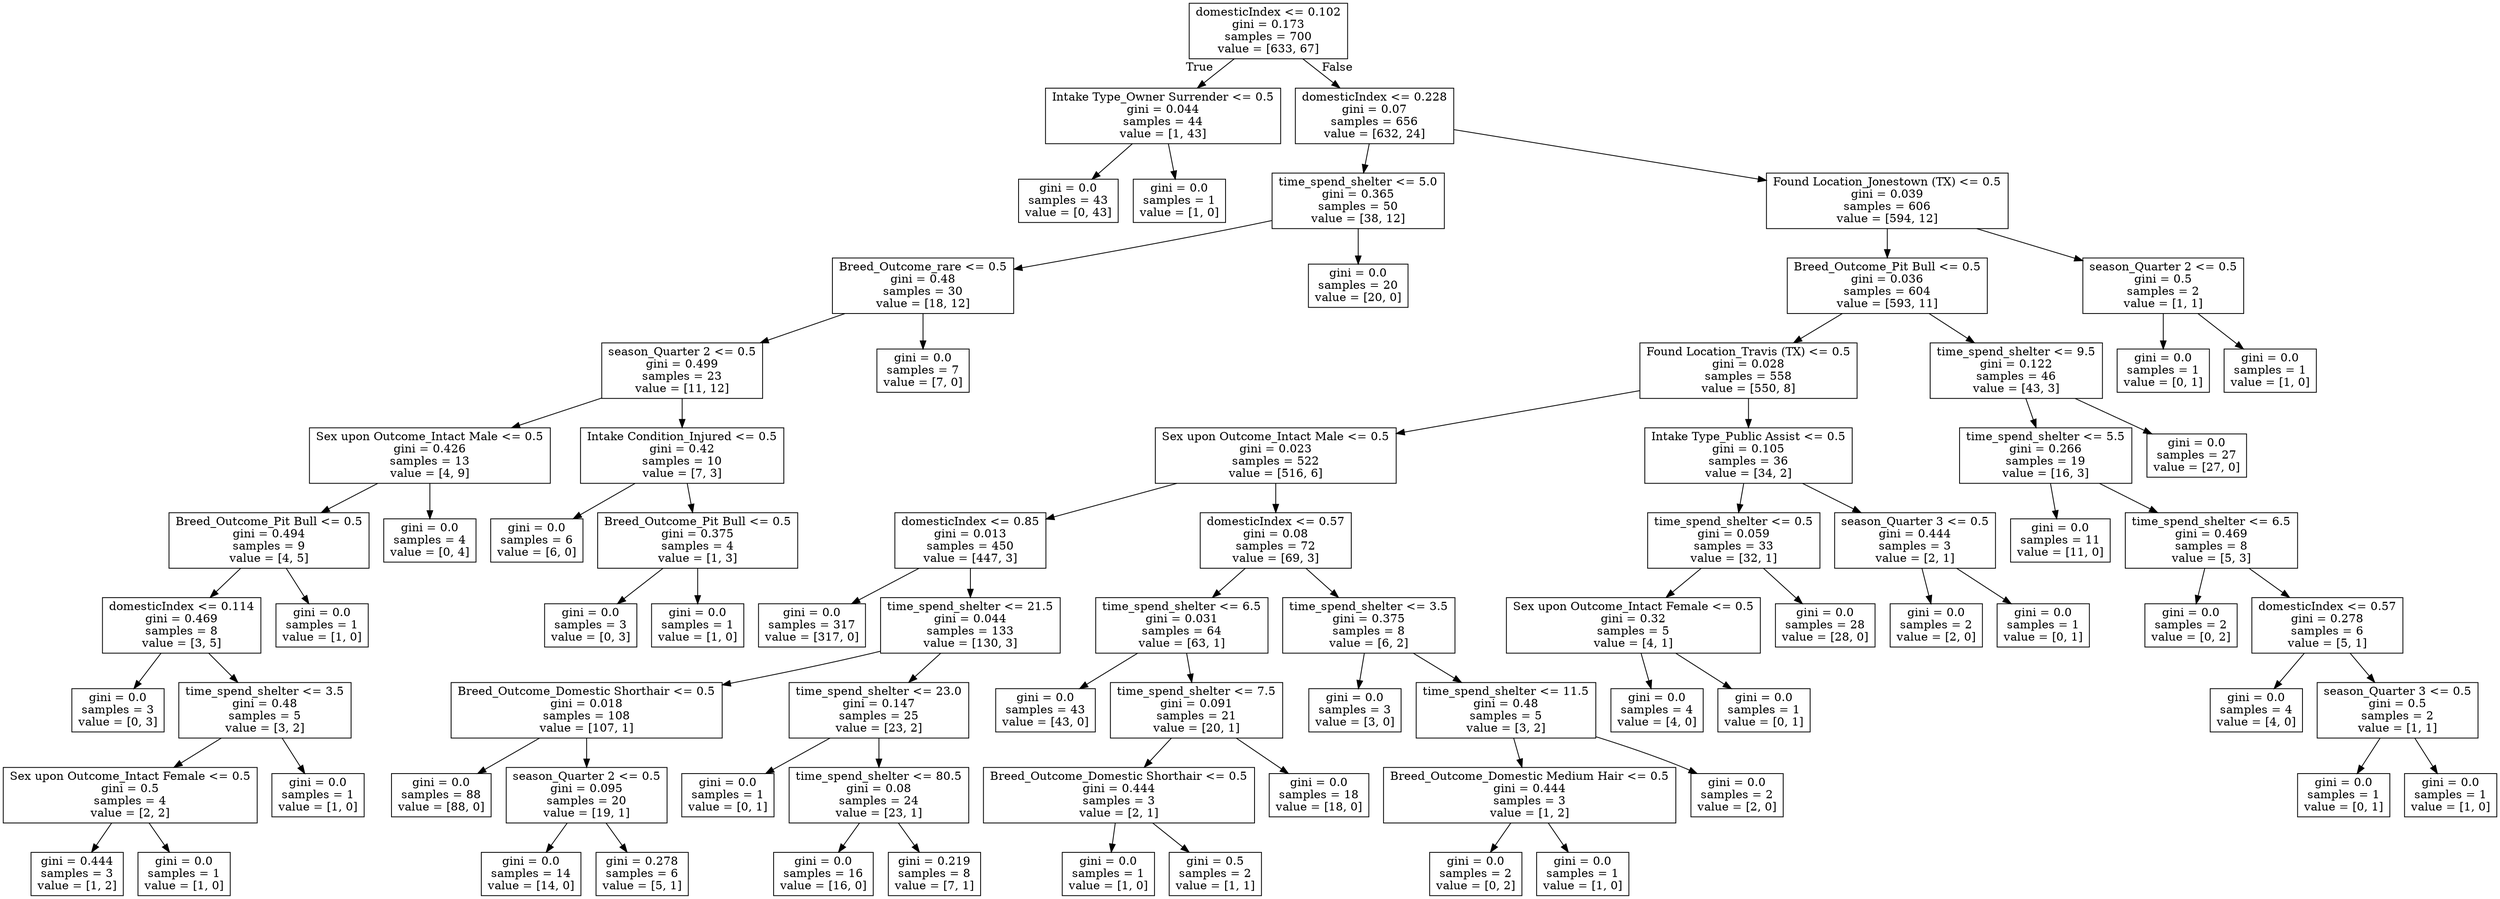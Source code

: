 digraph Tree {
node [shape=box] ;
0 [label="domesticIndex <= 0.102\ngini = 0.173\nsamples = 700\nvalue = [633, 67]"] ;
1 [label="Intake Type_Owner Surrender <= 0.5\ngini = 0.044\nsamples = 44\nvalue = [1, 43]"] ;
0 -> 1 [labeldistance=2.5, labelangle=45, headlabel="True"] ;
2 [label="gini = 0.0\nsamples = 43\nvalue = [0, 43]"] ;
1 -> 2 ;
3 [label="gini = 0.0\nsamples = 1\nvalue = [1, 0]"] ;
1 -> 3 ;
4 [label="domesticIndex <= 0.228\ngini = 0.07\nsamples = 656\nvalue = [632, 24]"] ;
0 -> 4 [labeldistance=2.5, labelangle=-45, headlabel="False"] ;
5 [label="time_spend_shelter <= 5.0\ngini = 0.365\nsamples = 50\nvalue = [38, 12]"] ;
4 -> 5 ;
6 [label="Breed_Outcome_rare <= 0.5\ngini = 0.48\nsamples = 30\nvalue = [18, 12]"] ;
5 -> 6 ;
7 [label="season_Quarter 2 <= 0.5\ngini = 0.499\nsamples = 23\nvalue = [11, 12]"] ;
6 -> 7 ;
8 [label="Sex upon Outcome_Intact Male <= 0.5\ngini = 0.426\nsamples = 13\nvalue = [4, 9]"] ;
7 -> 8 ;
9 [label="Breed_Outcome_Pit Bull <= 0.5\ngini = 0.494\nsamples = 9\nvalue = [4, 5]"] ;
8 -> 9 ;
10 [label="domesticIndex <= 0.114\ngini = 0.469\nsamples = 8\nvalue = [3, 5]"] ;
9 -> 10 ;
11 [label="gini = 0.0\nsamples = 3\nvalue = [0, 3]"] ;
10 -> 11 ;
12 [label="time_spend_shelter <= 3.5\ngini = 0.48\nsamples = 5\nvalue = [3, 2]"] ;
10 -> 12 ;
13 [label="Sex upon Outcome_Intact Female <= 0.5\ngini = 0.5\nsamples = 4\nvalue = [2, 2]"] ;
12 -> 13 ;
14 [label="gini = 0.444\nsamples = 3\nvalue = [1, 2]"] ;
13 -> 14 ;
15 [label="gini = 0.0\nsamples = 1\nvalue = [1, 0]"] ;
13 -> 15 ;
16 [label="gini = 0.0\nsamples = 1\nvalue = [1, 0]"] ;
12 -> 16 ;
17 [label="gini = 0.0\nsamples = 1\nvalue = [1, 0]"] ;
9 -> 17 ;
18 [label="gini = 0.0\nsamples = 4\nvalue = [0, 4]"] ;
8 -> 18 ;
19 [label="Intake Condition_Injured <= 0.5\ngini = 0.42\nsamples = 10\nvalue = [7, 3]"] ;
7 -> 19 ;
20 [label="gini = 0.0\nsamples = 6\nvalue = [6, 0]"] ;
19 -> 20 ;
21 [label="Breed_Outcome_Pit Bull <= 0.5\ngini = 0.375\nsamples = 4\nvalue = [1, 3]"] ;
19 -> 21 ;
22 [label="gini = 0.0\nsamples = 3\nvalue = [0, 3]"] ;
21 -> 22 ;
23 [label="gini = 0.0\nsamples = 1\nvalue = [1, 0]"] ;
21 -> 23 ;
24 [label="gini = 0.0\nsamples = 7\nvalue = [7, 0]"] ;
6 -> 24 ;
25 [label="gini = 0.0\nsamples = 20\nvalue = [20, 0]"] ;
5 -> 25 ;
26 [label="Found Location_Jonestown (TX) <= 0.5\ngini = 0.039\nsamples = 606\nvalue = [594, 12]"] ;
4 -> 26 ;
27 [label="Breed_Outcome_Pit Bull <= 0.5\ngini = 0.036\nsamples = 604\nvalue = [593, 11]"] ;
26 -> 27 ;
28 [label="Found Location_Travis (TX) <= 0.5\ngini = 0.028\nsamples = 558\nvalue = [550, 8]"] ;
27 -> 28 ;
29 [label="Sex upon Outcome_Intact Male <= 0.5\ngini = 0.023\nsamples = 522\nvalue = [516, 6]"] ;
28 -> 29 ;
30 [label="domesticIndex <= 0.85\ngini = 0.013\nsamples = 450\nvalue = [447, 3]"] ;
29 -> 30 ;
31 [label="gini = 0.0\nsamples = 317\nvalue = [317, 0]"] ;
30 -> 31 ;
32 [label="time_spend_shelter <= 21.5\ngini = 0.044\nsamples = 133\nvalue = [130, 3]"] ;
30 -> 32 ;
33 [label="Breed_Outcome_Domestic Shorthair <= 0.5\ngini = 0.018\nsamples = 108\nvalue = [107, 1]"] ;
32 -> 33 ;
34 [label="gini = 0.0\nsamples = 88\nvalue = [88, 0]"] ;
33 -> 34 ;
35 [label="season_Quarter 2 <= 0.5\ngini = 0.095\nsamples = 20\nvalue = [19, 1]"] ;
33 -> 35 ;
36 [label="gini = 0.0\nsamples = 14\nvalue = [14, 0]"] ;
35 -> 36 ;
37 [label="gini = 0.278\nsamples = 6\nvalue = [5, 1]"] ;
35 -> 37 ;
38 [label="time_spend_shelter <= 23.0\ngini = 0.147\nsamples = 25\nvalue = [23, 2]"] ;
32 -> 38 ;
39 [label="gini = 0.0\nsamples = 1\nvalue = [0, 1]"] ;
38 -> 39 ;
40 [label="time_spend_shelter <= 80.5\ngini = 0.08\nsamples = 24\nvalue = [23, 1]"] ;
38 -> 40 ;
41 [label="gini = 0.0\nsamples = 16\nvalue = [16, 0]"] ;
40 -> 41 ;
42 [label="gini = 0.219\nsamples = 8\nvalue = [7, 1]"] ;
40 -> 42 ;
43 [label="domesticIndex <= 0.57\ngini = 0.08\nsamples = 72\nvalue = [69, 3]"] ;
29 -> 43 ;
44 [label="time_spend_shelter <= 6.5\ngini = 0.031\nsamples = 64\nvalue = [63, 1]"] ;
43 -> 44 ;
45 [label="gini = 0.0\nsamples = 43\nvalue = [43, 0]"] ;
44 -> 45 ;
46 [label="time_spend_shelter <= 7.5\ngini = 0.091\nsamples = 21\nvalue = [20, 1]"] ;
44 -> 46 ;
47 [label="Breed_Outcome_Domestic Shorthair <= 0.5\ngini = 0.444\nsamples = 3\nvalue = [2, 1]"] ;
46 -> 47 ;
48 [label="gini = 0.0\nsamples = 1\nvalue = [1, 0]"] ;
47 -> 48 ;
49 [label="gini = 0.5\nsamples = 2\nvalue = [1, 1]"] ;
47 -> 49 ;
50 [label="gini = 0.0\nsamples = 18\nvalue = [18, 0]"] ;
46 -> 50 ;
51 [label="time_spend_shelter <= 3.5\ngini = 0.375\nsamples = 8\nvalue = [6, 2]"] ;
43 -> 51 ;
52 [label="gini = 0.0\nsamples = 3\nvalue = [3, 0]"] ;
51 -> 52 ;
53 [label="time_spend_shelter <= 11.5\ngini = 0.48\nsamples = 5\nvalue = [3, 2]"] ;
51 -> 53 ;
54 [label="Breed_Outcome_Domestic Medium Hair <= 0.5\ngini = 0.444\nsamples = 3\nvalue = [1, 2]"] ;
53 -> 54 ;
55 [label="gini = 0.0\nsamples = 2\nvalue = [0, 2]"] ;
54 -> 55 ;
56 [label="gini = 0.0\nsamples = 1\nvalue = [1, 0]"] ;
54 -> 56 ;
57 [label="gini = 0.0\nsamples = 2\nvalue = [2, 0]"] ;
53 -> 57 ;
58 [label="Intake Type_Public Assist <= 0.5\ngini = 0.105\nsamples = 36\nvalue = [34, 2]"] ;
28 -> 58 ;
59 [label="time_spend_shelter <= 0.5\ngini = 0.059\nsamples = 33\nvalue = [32, 1]"] ;
58 -> 59 ;
60 [label="Sex upon Outcome_Intact Female <= 0.5\ngini = 0.32\nsamples = 5\nvalue = [4, 1]"] ;
59 -> 60 ;
61 [label="gini = 0.0\nsamples = 4\nvalue = [4, 0]"] ;
60 -> 61 ;
62 [label="gini = 0.0\nsamples = 1\nvalue = [0, 1]"] ;
60 -> 62 ;
63 [label="gini = 0.0\nsamples = 28\nvalue = [28, 0]"] ;
59 -> 63 ;
64 [label="season_Quarter 3 <= 0.5\ngini = 0.444\nsamples = 3\nvalue = [2, 1]"] ;
58 -> 64 ;
65 [label="gini = 0.0\nsamples = 2\nvalue = [2, 0]"] ;
64 -> 65 ;
66 [label="gini = 0.0\nsamples = 1\nvalue = [0, 1]"] ;
64 -> 66 ;
67 [label="time_spend_shelter <= 9.5\ngini = 0.122\nsamples = 46\nvalue = [43, 3]"] ;
27 -> 67 ;
68 [label="time_spend_shelter <= 5.5\ngini = 0.266\nsamples = 19\nvalue = [16, 3]"] ;
67 -> 68 ;
69 [label="gini = 0.0\nsamples = 11\nvalue = [11, 0]"] ;
68 -> 69 ;
70 [label="time_spend_shelter <= 6.5\ngini = 0.469\nsamples = 8\nvalue = [5, 3]"] ;
68 -> 70 ;
71 [label="gini = 0.0\nsamples = 2\nvalue = [0, 2]"] ;
70 -> 71 ;
72 [label="domesticIndex <= 0.57\ngini = 0.278\nsamples = 6\nvalue = [5, 1]"] ;
70 -> 72 ;
73 [label="gini = 0.0\nsamples = 4\nvalue = [4, 0]"] ;
72 -> 73 ;
74 [label="season_Quarter 3 <= 0.5\ngini = 0.5\nsamples = 2\nvalue = [1, 1]"] ;
72 -> 74 ;
75 [label="gini = 0.0\nsamples = 1\nvalue = [0, 1]"] ;
74 -> 75 ;
76 [label="gini = 0.0\nsamples = 1\nvalue = [1, 0]"] ;
74 -> 76 ;
77 [label="gini = 0.0\nsamples = 27\nvalue = [27, 0]"] ;
67 -> 77 ;
78 [label="season_Quarter 2 <= 0.5\ngini = 0.5\nsamples = 2\nvalue = [1, 1]"] ;
26 -> 78 ;
79 [label="gini = 0.0\nsamples = 1\nvalue = [0, 1]"] ;
78 -> 79 ;
80 [label="gini = 0.0\nsamples = 1\nvalue = [1, 0]"] ;
78 -> 80 ;
}